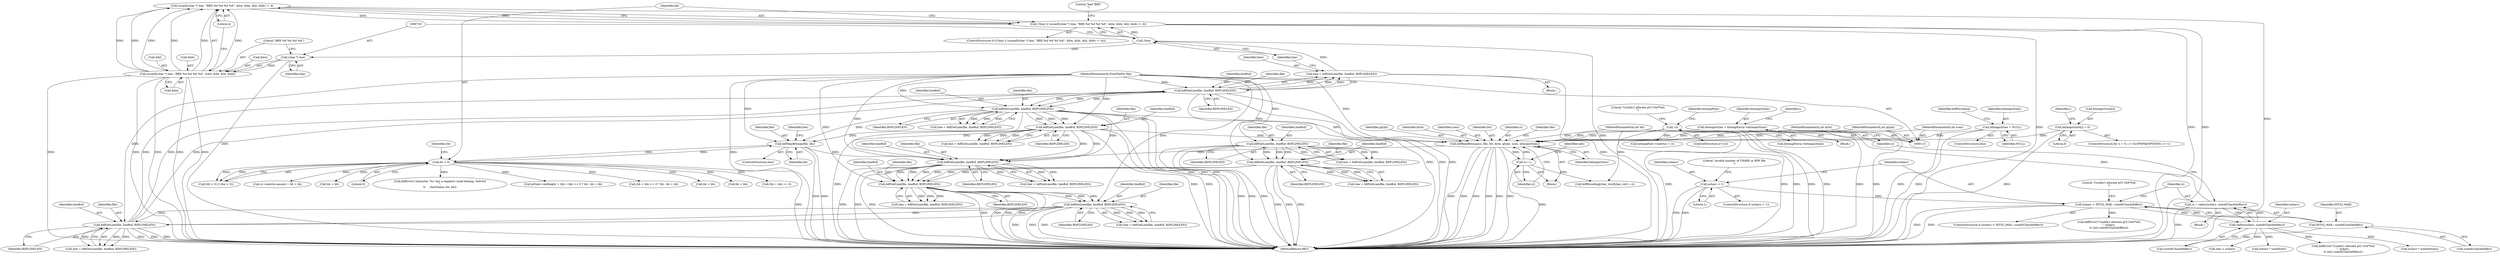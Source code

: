 digraph "0_libxfont_4d024ac10f964f6bd372ae0dd14f02772a6e5f63@API" {
"1000717" [label="(Call,sscanf((char *) line, \"BBX %d %d %d %d\", &bw, &bh, &bl, &bb) != 4)"];
"1000718" [label="(Call,sscanf((char *) line, \"BBX %d %d %d %d\", &bw, &bh, &bl, &bb))"];
"1000719" [label="(Call,(char *) line)"];
"1000715" [label="(Call,!line)"];
"1000707" [label="(Call,line = bdfGetLine(file, lineBuf, BDFLINELEN))"];
"1000709" [label="(Call,bdfGetLine(file, lineBuf, BDFLINELEN))"];
"1000676" [label="(Call,bdfGetLine(file, lineBuf, BDFLINELEN))"];
"1000634" [label="(Call,bdfGetLine(file, lineBuf, BDFLINELEN))"];
"1000408" [label="(Call,bdfGetLine(file, lineBuf, BDFLINELEN))"];
"1000940" [label="(Call,bdfGetLine(file, lineBuf, BDFLINELEN))"];
"1000935" [label="(Call,bdfSkipBitmap(file, bh))"];
"1000753" [label="(Call,bdfGetLine(file, lineBuf, BDFLINELEN))"];
"1000116" [label="(MethodParameterIn,FontFilePtr file)"];
"1000799" [label="(Call,bdfGetLine(file, lineBuf, BDFLINELEN))"];
"1000738" [label="(Call,bh < 0)"];
"1000922" [label="(Call,bdfReadBitmap(ci, file, bit, byte, glyph, scan, bitmapsSizes))"];
"1000930" [label="(Call,ci++)"];
"1000250" [label="(Call,!ci)"];
"1000243" [label="(Call,ci = calloc(nchars, sizeof(CharInfoRec)))"];
"1000245" [label="(Call,calloc(nchars, sizeof(CharInfoRec)))"];
"1000228" [label="(Call,nchars > INT32_MAX / sizeof(CharInfoRec))"];
"1000219" [label="(Call,nchars < 1)"];
"1000230" [label="(Call,INT32_MAX / sizeof(CharInfoRec))"];
"1000119" [label="(MethodParameterIn,int bit)"];
"1000120" [label="(MethodParameterIn,int byte)"];
"1000121" [label="(MethodParameterIn,int glyph)"];
"1000122" [label="(MethodParameterIn,int scan)"];
"1000159" [label="(Call,bitmapsSizes = bitmapExtra->bitmapsSizes)"];
"1000179" [label="(Call,bitmapsSizes = NULL)"];
"1000173" [label="(Call,bitmapsSizes[i] = 0)"];
"1000321" [label="(Call,bdfGetLine(file, lineBuf, BDFLINELEN))"];
"1000196" [label="(Call,bdfGetLine(file, lineBuf, BDFLINELEN))"];
"1000714" [label="(Call,(!line) || (sscanf((char *) line, \"BBX %d %d %d %d\", &bw, &bh, &bl, &bb) != 4))"];
"1000369" [label="(Block,)"];
"1000755" [label="(Identifier,lineBuf)"];
"1000679" [label="(Identifier,BDFLINELEN)"];
"1000637" [label="(Identifier,BDFLINELEN)"];
"1000754" [label="(Identifier,file)"];
"1000219" [label="(Call,nchars < 1)"];
"1000707" [label="(Call,line = bdfGetLine(file, lineBuf, BDFLINELEN))"];
"1000721" [label="(Identifier,line)"];
"1000710" [label="(Identifier,file)"];
"1000632" [label="(Call,line = bdfGetLine(file, lineBuf, BDFLINELEN))"];
"1000870" [label="(Call,bh + bb)"];
"1000933" [label="(Identifier,ndx)"];
"1000261" [label="(Call,bitmapFont->metrics = ci)"];
"1000714" [label="(Call,(!line) || (sscanf((char *) line, \"BBX %d %d %d %d\", &bw, &bh, &bl, &bb) != 4))"];
"1000712" [label="(Identifier,BDFLINELEN)"];
"1000164" [label="(ControlStructure,for (i = 0; i < GLYPHPADOPTIONS; i++))"];
"1000927" [label="(Identifier,glyph)"];
"1000711" [label="(Identifier,lineBuf)"];
"1000166" [label="(Identifier,i)"];
"1000324" [label="(Identifier,BDFLINELEN)"];
"1000943" [label="(Identifier,BDFLINELEN)"];
"1000123" [label="(Block,)"];
"1000756" [label="(Identifier,BDFLINELEN)"];
"1000936" [label="(Identifier,file)"];
"1000715" [label="(Call,!line)"];
"1000231" [label="(Identifier,INT32_MAX)"];
"1000734" [label="(Literal,\"bad 'BBX'\n\")"];
"1000713" [label="(ControlStructure,if ((!line) || (sscanf((char *) line, \"BBX %d %d %d %d\", &bw, &bh, &bl, &bb) != 4)))"];
"1000636" [label="(Identifier,lineBuf)"];
"1000220" [label="(Identifier,nchars)"];
"1000676" [label="(Call,bdfGetLine(file, lineBuf, BDFLINELEN))"];
"1000939" [label="(Identifier,line)"];
"1000725" [label="(Call,&bh)"];
"1000738" [label="(Call,bh < 0)"];
"1000322" [label="(Identifier,file)"];
"1000243" [label="(Call,ci = calloc(nchars, sizeof(CharInfoRec)))"];
"1000876" [label="(Block,)"];
"1000236" [label="(Literal,\"Couldn't allocate pCI (%d*%d)\n\")"];
"1000864" [label="(Call,(bh + bb) <= 0)"];
"1000674" [label="(Call,line = bdfGetLine(file, lineBuf, BDFLINELEN))"];
"1000922" [label="(Call,bdfReadBitmap(ci, file, bit, byte, glyph, scan, bitmapsSizes))"];
"1000300" [label="(Call,nchars * sizeof(int))"];
"1000940" [label="(Call,bdfGetLine(file, lineBuf, BDFLINELEN))"];
"1000719" [label="(Call,(char *) line)"];
"1000722" [label="(Literal,\"BBX %d %d %d %d\")"];
"1000678" [label="(Identifier,lineBuf)"];
"1000709" [label="(Call,bdfGetLine(file, lineBuf, BDFLINELEN))"];
"1000623" [label="(Call,bdfEncoding[char_row][char_col] = ci)"];
"1000198" [label="(Identifier,lineBuf)"];
"1000160" [label="(Identifier,bitmapsSizes)"];
"1000634" [label="(Call,bdfGetLine(file, lineBuf, BDFLINELEN))"];
"1000197" [label="(Identifier,file)"];
"1000753" [label="(Call,bdfGetLine(file, lineBuf, BDFLINELEN))"];
"1000228" [label="(Call,nchars > INT32_MAX / sizeof(CharInfoRec))"];
"1000119" [label="(MethodParameterIn,int bit)"];
"1000224" [label="(Literal,\"invalid number of CHARS in BDF file\n\")"];
"1000410" [label="(Identifier,lineBuf)"];
"1000180" [label="(Identifier,bitmapsSizes)"];
"1000737" [label="(Call,(bh < 0) || (bw < 0))"];
"1000218" [label="(ControlStructure,if (nchars < 1))"];
"1000121" [label="(MethodParameterIn,int glyph)"];
"1000723" [label="(Call,&bw)"];
"1000194" [label="(Call,line = bdfGetLine(file, lineBuf, BDFLINELEN))"];
"1000797" [label="(Call,line = bdfGetLine(file, lineBuf, BDFLINELEN))"];
"1000179" [label="(Call,bitmapsSizes = NULL)"];
"1000159" [label="(Call,bitmapsSizes = bitmapExtra->bitmapsSizes)"];
"1000245" [label="(Call,calloc(nchars, sizeof(CharInfoRec)))"];
"1000244" [label="(Identifier,ci)"];
"1000930" [label="(Call,ci++)"];
"1000253" [label="(Call,bdfError(\"Couldn't allocate pCI (%d*%d)\n\", nchars,\n\t\t (int) sizeof(CharInfoRec)))"];
"1000708" [label="(Identifier,line)"];
"1000408" [label="(Call,bdfGetLine(file, lineBuf, BDFLINELEN))"];
"1000409" [label="(Identifier,file)"];
"1000229" [label="(Identifier,nchars)"];
"1000716" [label="(Identifier,line)"];
"1000177" [label="(Literal,0)"];
"1000801" [label="(Identifier,lineBuf)"];
"1000274" [label="(Call,nchars * sizeof(Atom))"];
"1000934" [label="(ControlStructure,else)"];
"1000937" [label="(Identifier,bh)"];
"1000926" [label="(Identifier,byte)"];
"1000251" [label="(Identifier,ci)"];
"1000942" [label="(Identifier,lineBuf)"];
"1000230" [label="(Call,INT32_MAX / sizeof(CharInfoRec))"];
"1000893" [label="(Call,ci->metrics.ascent = bh + bb)"];
"1000928" [label="(Identifier,scan)"];
"1001224" [label="(MethodReturn,RET)"];
"1000227" [label="(ControlStructure,if (nchars > INT32_MAX / sizeof(CharInfoRec)))"];
"1000411" [label="(Identifier,BDFLINELEN)"];
"1000717" [label="(Call,sscanf((char *) line, \"BBX %d %d %d %d\", &bw, &bh, &bl, &bb) != 4)"];
"1000196" [label="(Call,bdfGetLine(file, lineBuf, BDFLINELEN))"];
"1000731" [label="(Literal,4)"];
"1000323" [label="(Identifier,lineBuf)"];
"1000249" [label="(ControlStructure,if (!ci))"];
"1000929" [label="(Identifier,bitmapsSizes)"];
"1000174" [label="(Call,bitmapsSizes[i])"];
"1000250" [label="(Call,!ci)"];
"1000718" [label="(Call,sscanf((char *) line, \"BBX %d %d %d %d\", &bw, &bh, &bl, &bb))"];
"1000925" [label="(Identifier,bit)"];
"1000247" [label="(Call,sizeof(CharInfoRec))"];
"1000923" [label="(Identifier,ci)"];
"1000173" [label="(Call,bitmapsSizes[i] = 0)"];
"1000800" [label="(Identifier,file)"];
"1000246" [label="(Identifier,nchars)"];
"1000361" [label="(Call,ndx < nchars)"];
"1000120" [label="(MethodParameterIn,int byte)"];
"1000899" [label="(Call,bh + bb)"];
"1000802" [label="(Identifier,BDFLINELEN)"];
"1000232" [label="(Call,sizeof(CharInfoRec))"];
"1000158" [label="(Block,)"];
"1000740" [label="(Literal,0)"];
"1000235" [label="(Call,bdfError(\"Couldn't allocate pCI (%d*%d)\n\", nchars,\n\t\t (int) sizeof(CharInfoRec)))"];
"1000745" [label="(Call,bdfError(\"character '%s' has a negative sized bitmap, %dx%d\n\",\n\t\t     charName, bw, bh))"];
"1000321" [label="(Call,bdfGetLine(file, lineBuf, BDFLINELEN))"];
"1000859" [label="(Call,pState->exHeight = (bh + bb) <= 0 ? bh : bh + bb)"];
"1000199" [label="(Identifier,BDFLINELEN)"];
"1000727" [label="(Call,&bl)"];
"1000751" [label="(Call,line = bdfGetLine(file, lineBuf, BDFLINELEN))"];
"1000319" [label="(Call,line = bdfGetLine(file, lineBuf, BDFLINELEN))"];
"1000406" [label="(Call,line = bdfGetLine(file, lineBuf, BDFLINELEN))"];
"1000938" [label="(Call,line = bdfGetLine(file, lineBuf, BDFLINELEN))"];
"1000161" [label="(Call,bitmapExtra->bitmapsSizes)"];
"1000863" [label="(Call,(bh + bb) <= 0 ? bh : bh + bb)"];
"1000263" [label="(Identifier,bitmapFont)"];
"1000178" [label="(ControlStructure,else)"];
"1000865" [label="(Call,bh + bb)"];
"1000739" [label="(Identifier,bh)"];
"1000941" [label="(Identifier,file)"];
"1000116" [label="(MethodParameterIn,FontFilePtr file)"];
"1000729" [label="(Call,&bb)"];
"1000677" [label="(Identifier,file)"];
"1000221" [label="(Literal,1)"];
"1000924" [label="(Identifier,file)"];
"1000935" [label="(Call,bdfSkipBitmap(file, bh))"];
"1000799" [label="(Call,bdfGetLine(file, lineBuf, BDFLINELEN))"];
"1000254" [label="(Literal,\"Couldn't allocate pCI (%d*%d)\n\")"];
"1000183" [label="(Identifier,bdfEncoding)"];
"1000742" [label="(Identifier,bw)"];
"1000181" [label="(Identifier,NULL)"];
"1000122" [label="(MethodParameterIn,int scan)"];
"1000635" [label="(Identifier,file)"];
"1000172" [label="(Identifier,i)"];
"1000931" [label="(Identifier,ci)"];
"1000717" -> "1000714"  [label="AST: "];
"1000717" -> "1000731"  [label="CFG: "];
"1000718" -> "1000717"  [label="AST: "];
"1000731" -> "1000717"  [label="AST: "];
"1000714" -> "1000717"  [label="CFG: "];
"1000717" -> "1001224"  [label="DDG: "];
"1000717" -> "1000714"  [label="DDG: "];
"1000717" -> "1000714"  [label="DDG: "];
"1000718" -> "1000717"  [label="DDG: "];
"1000718" -> "1000717"  [label="DDG: "];
"1000718" -> "1000717"  [label="DDG: "];
"1000718" -> "1000717"  [label="DDG: "];
"1000718" -> "1000717"  [label="DDG: "];
"1000718" -> "1000717"  [label="DDG: "];
"1000718" -> "1000729"  [label="CFG: "];
"1000719" -> "1000718"  [label="AST: "];
"1000722" -> "1000718"  [label="AST: "];
"1000723" -> "1000718"  [label="AST: "];
"1000725" -> "1000718"  [label="AST: "];
"1000727" -> "1000718"  [label="AST: "];
"1000729" -> "1000718"  [label="AST: "];
"1000731" -> "1000718"  [label="CFG: "];
"1000718" -> "1001224"  [label="DDG: "];
"1000718" -> "1001224"  [label="DDG: "];
"1000718" -> "1001224"  [label="DDG: "];
"1000718" -> "1001224"  [label="DDG: "];
"1000718" -> "1001224"  [label="DDG: "];
"1000719" -> "1000718"  [label="DDG: "];
"1000719" -> "1000721"  [label="CFG: "];
"1000720" -> "1000719"  [label="AST: "];
"1000721" -> "1000719"  [label="AST: "];
"1000722" -> "1000719"  [label="CFG: "];
"1000719" -> "1001224"  [label="DDG: "];
"1000715" -> "1000719"  [label="DDG: "];
"1000715" -> "1000714"  [label="AST: "];
"1000715" -> "1000716"  [label="CFG: "];
"1000716" -> "1000715"  [label="AST: "];
"1000720" -> "1000715"  [label="CFG: "];
"1000714" -> "1000715"  [label="CFG: "];
"1000715" -> "1001224"  [label="DDG: "];
"1000715" -> "1000714"  [label="DDG: "];
"1000707" -> "1000715"  [label="DDG: "];
"1000707" -> "1000369"  [label="AST: "];
"1000707" -> "1000709"  [label="CFG: "];
"1000708" -> "1000707"  [label="AST: "];
"1000709" -> "1000707"  [label="AST: "];
"1000716" -> "1000707"  [label="CFG: "];
"1000707" -> "1001224"  [label="DDG: "];
"1000709" -> "1000707"  [label="DDG: "];
"1000709" -> "1000707"  [label="DDG: "];
"1000709" -> "1000707"  [label="DDG: "];
"1000709" -> "1000712"  [label="CFG: "];
"1000710" -> "1000709"  [label="AST: "];
"1000711" -> "1000709"  [label="AST: "];
"1000712" -> "1000709"  [label="AST: "];
"1000709" -> "1001224"  [label="DDG: "];
"1000709" -> "1001224"  [label="DDG: "];
"1000709" -> "1001224"  [label="DDG: "];
"1000676" -> "1000709"  [label="DDG: "];
"1000676" -> "1000709"  [label="DDG: "];
"1000676" -> "1000709"  [label="DDG: "];
"1000116" -> "1000709"  [label="DDG: "];
"1000709" -> "1000753"  [label="DDG: "];
"1000709" -> "1000753"  [label="DDG: "];
"1000709" -> "1000753"  [label="DDG: "];
"1000676" -> "1000674"  [label="AST: "];
"1000676" -> "1000679"  [label="CFG: "];
"1000677" -> "1000676"  [label="AST: "];
"1000678" -> "1000676"  [label="AST: "];
"1000679" -> "1000676"  [label="AST: "];
"1000674" -> "1000676"  [label="CFG: "];
"1000676" -> "1001224"  [label="DDG: "];
"1000676" -> "1001224"  [label="DDG: "];
"1000676" -> "1001224"  [label="DDG: "];
"1000676" -> "1000674"  [label="DDG: "];
"1000676" -> "1000674"  [label="DDG: "];
"1000676" -> "1000674"  [label="DDG: "];
"1000634" -> "1000676"  [label="DDG: "];
"1000634" -> "1000676"  [label="DDG: "];
"1000634" -> "1000676"  [label="DDG: "];
"1000116" -> "1000676"  [label="DDG: "];
"1000634" -> "1000632"  [label="AST: "];
"1000634" -> "1000637"  [label="CFG: "];
"1000635" -> "1000634"  [label="AST: "];
"1000636" -> "1000634"  [label="AST: "];
"1000637" -> "1000634"  [label="AST: "];
"1000632" -> "1000634"  [label="CFG: "];
"1000634" -> "1001224"  [label="DDG: "];
"1000634" -> "1001224"  [label="DDG: "];
"1000634" -> "1001224"  [label="DDG: "];
"1000634" -> "1000632"  [label="DDG: "];
"1000634" -> "1000632"  [label="DDG: "];
"1000634" -> "1000632"  [label="DDG: "];
"1000408" -> "1000634"  [label="DDG: "];
"1000408" -> "1000634"  [label="DDG: "];
"1000408" -> "1000634"  [label="DDG: "];
"1000116" -> "1000634"  [label="DDG: "];
"1000408" -> "1000406"  [label="AST: "];
"1000408" -> "1000411"  [label="CFG: "];
"1000409" -> "1000408"  [label="AST: "];
"1000410" -> "1000408"  [label="AST: "];
"1000411" -> "1000408"  [label="AST: "];
"1000406" -> "1000408"  [label="CFG: "];
"1000408" -> "1001224"  [label="DDG: "];
"1000408" -> "1001224"  [label="DDG: "];
"1000408" -> "1001224"  [label="DDG: "];
"1000408" -> "1000406"  [label="DDG: "];
"1000408" -> "1000406"  [label="DDG: "];
"1000408" -> "1000406"  [label="DDG: "];
"1000940" -> "1000408"  [label="DDG: "];
"1000940" -> "1000408"  [label="DDG: "];
"1000940" -> "1000408"  [label="DDG: "];
"1000321" -> "1000408"  [label="DDG: "];
"1000321" -> "1000408"  [label="DDG: "];
"1000321" -> "1000408"  [label="DDG: "];
"1000116" -> "1000408"  [label="DDG: "];
"1000940" -> "1000938"  [label="AST: "];
"1000940" -> "1000943"  [label="CFG: "];
"1000941" -> "1000940"  [label="AST: "];
"1000942" -> "1000940"  [label="AST: "];
"1000943" -> "1000940"  [label="AST: "];
"1000938" -> "1000940"  [label="CFG: "];
"1000940" -> "1001224"  [label="DDG: "];
"1000940" -> "1001224"  [label="DDG: "];
"1000940" -> "1001224"  [label="DDG: "];
"1000940" -> "1000938"  [label="DDG: "];
"1000940" -> "1000938"  [label="DDG: "];
"1000940" -> "1000938"  [label="DDG: "];
"1000935" -> "1000940"  [label="DDG: "];
"1000922" -> "1000940"  [label="DDG: "];
"1000116" -> "1000940"  [label="DDG: "];
"1000753" -> "1000940"  [label="DDG: "];
"1000753" -> "1000940"  [label="DDG: "];
"1000799" -> "1000940"  [label="DDG: "];
"1000799" -> "1000940"  [label="DDG: "];
"1000935" -> "1000934"  [label="AST: "];
"1000935" -> "1000937"  [label="CFG: "];
"1000936" -> "1000935"  [label="AST: "];
"1000937" -> "1000935"  [label="AST: "];
"1000939" -> "1000935"  [label="CFG: "];
"1000935" -> "1001224"  [label="DDG: "];
"1000935" -> "1001224"  [label="DDG: "];
"1000935" -> "1000738"  [label="DDG: "];
"1000753" -> "1000935"  [label="DDG: "];
"1000799" -> "1000935"  [label="DDG: "];
"1000116" -> "1000935"  [label="DDG: "];
"1000738" -> "1000935"  [label="DDG: "];
"1000753" -> "1000751"  [label="AST: "];
"1000753" -> "1000756"  [label="CFG: "];
"1000754" -> "1000753"  [label="AST: "];
"1000755" -> "1000753"  [label="AST: "];
"1000756" -> "1000753"  [label="AST: "];
"1000751" -> "1000753"  [label="CFG: "];
"1000753" -> "1001224"  [label="DDG: "];
"1000753" -> "1001224"  [label="DDG: "];
"1000753" -> "1001224"  [label="DDG: "];
"1000753" -> "1000751"  [label="DDG: "];
"1000753" -> "1000751"  [label="DDG: "];
"1000753" -> "1000751"  [label="DDG: "];
"1000116" -> "1000753"  [label="DDG: "];
"1000753" -> "1000799"  [label="DDG: "];
"1000753" -> "1000799"  [label="DDG: "];
"1000753" -> "1000799"  [label="DDG: "];
"1000753" -> "1000922"  [label="DDG: "];
"1000116" -> "1000115"  [label="AST: "];
"1000116" -> "1001224"  [label="DDG: "];
"1000116" -> "1000196"  [label="DDG: "];
"1000116" -> "1000321"  [label="DDG: "];
"1000116" -> "1000799"  [label="DDG: "];
"1000116" -> "1000922"  [label="DDG: "];
"1000799" -> "1000797"  [label="AST: "];
"1000799" -> "1000802"  [label="CFG: "];
"1000800" -> "1000799"  [label="AST: "];
"1000801" -> "1000799"  [label="AST: "];
"1000802" -> "1000799"  [label="AST: "];
"1000797" -> "1000799"  [label="CFG: "];
"1000799" -> "1001224"  [label="DDG: "];
"1000799" -> "1001224"  [label="DDG: "];
"1000799" -> "1001224"  [label="DDG: "];
"1000799" -> "1000797"  [label="DDG: "];
"1000799" -> "1000797"  [label="DDG: "];
"1000799" -> "1000797"  [label="DDG: "];
"1000799" -> "1000922"  [label="DDG: "];
"1000738" -> "1000737"  [label="AST: "];
"1000738" -> "1000740"  [label="CFG: "];
"1000739" -> "1000738"  [label="AST: "];
"1000740" -> "1000738"  [label="AST: "];
"1000742" -> "1000738"  [label="CFG: "];
"1000737" -> "1000738"  [label="CFG: "];
"1000738" -> "1001224"  [label="DDG: "];
"1000738" -> "1000737"  [label="DDG: "];
"1000738" -> "1000737"  [label="DDG: "];
"1000738" -> "1000745"  [label="DDG: "];
"1000738" -> "1000859"  [label="DDG: "];
"1000738" -> "1000864"  [label="DDG: "];
"1000738" -> "1000865"  [label="DDG: "];
"1000738" -> "1000863"  [label="DDG: "];
"1000738" -> "1000870"  [label="DDG: "];
"1000738" -> "1000893"  [label="DDG: "];
"1000738" -> "1000899"  [label="DDG: "];
"1000922" -> "1000876"  [label="AST: "];
"1000922" -> "1000929"  [label="CFG: "];
"1000923" -> "1000922"  [label="AST: "];
"1000924" -> "1000922"  [label="AST: "];
"1000925" -> "1000922"  [label="AST: "];
"1000926" -> "1000922"  [label="AST: "];
"1000927" -> "1000922"  [label="AST: "];
"1000928" -> "1000922"  [label="AST: "];
"1000929" -> "1000922"  [label="AST: "];
"1000931" -> "1000922"  [label="CFG: "];
"1000922" -> "1001224"  [label="DDG: "];
"1000922" -> "1001224"  [label="DDG: "];
"1000922" -> "1001224"  [label="DDG: "];
"1000922" -> "1001224"  [label="DDG: "];
"1000922" -> "1001224"  [label="DDG: "];
"1000922" -> "1001224"  [label="DDG: "];
"1000930" -> "1000922"  [label="DDG: "];
"1000250" -> "1000922"  [label="DDG: "];
"1000119" -> "1000922"  [label="DDG: "];
"1000120" -> "1000922"  [label="DDG: "];
"1000121" -> "1000922"  [label="DDG: "];
"1000122" -> "1000922"  [label="DDG: "];
"1000159" -> "1000922"  [label="DDG: "];
"1000179" -> "1000922"  [label="DDG: "];
"1000173" -> "1000922"  [label="DDG: "];
"1000922" -> "1000930"  [label="DDG: "];
"1000930" -> "1000876"  [label="AST: "];
"1000930" -> "1000931"  [label="CFG: "];
"1000931" -> "1000930"  [label="AST: "];
"1000933" -> "1000930"  [label="CFG: "];
"1000930" -> "1001224"  [label="DDG: "];
"1000930" -> "1000623"  [label="DDG: "];
"1000250" -> "1000249"  [label="AST: "];
"1000250" -> "1000251"  [label="CFG: "];
"1000251" -> "1000250"  [label="AST: "];
"1000254" -> "1000250"  [label="CFG: "];
"1000263" -> "1000250"  [label="CFG: "];
"1000250" -> "1001224"  [label="DDG: "];
"1000250" -> "1001224"  [label="DDG: "];
"1000243" -> "1000250"  [label="DDG: "];
"1000250" -> "1000261"  [label="DDG: "];
"1000250" -> "1000623"  [label="DDG: "];
"1000243" -> "1000123"  [label="AST: "];
"1000243" -> "1000245"  [label="CFG: "];
"1000244" -> "1000243"  [label="AST: "];
"1000245" -> "1000243"  [label="AST: "];
"1000251" -> "1000243"  [label="CFG: "];
"1000243" -> "1001224"  [label="DDG: "];
"1000245" -> "1000243"  [label="DDG: "];
"1000245" -> "1000247"  [label="CFG: "];
"1000246" -> "1000245"  [label="AST: "];
"1000247" -> "1000245"  [label="AST: "];
"1000228" -> "1000245"  [label="DDG: "];
"1000245" -> "1000253"  [label="DDG: "];
"1000245" -> "1000274"  [label="DDG: "];
"1000245" -> "1000300"  [label="DDG: "];
"1000245" -> "1000361"  [label="DDG: "];
"1000228" -> "1000227"  [label="AST: "];
"1000228" -> "1000230"  [label="CFG: "];
"1000229" -> "1000228"  [label="AST: "];
"1000230" -> "1000228"  [label="AST: "];
"1000236" -> "1000228"  [label="CFG: "];
"1000244" -> "1000228"  [label="CFG: "];
"1000228" -> "1001224"  [label="DDG: "];
"1000228" -> "1001224"  [label="DDG: "];
"1000219" -> "1000228"  [label="DDG: "];
"1000230" -> "1000228"  [label="DDG: "];
"1000228" -> "1000235"  [label="DDG: "];
"1000219" -> "1000218"  [label="AST: "];
"1000219" -> "1000221"  [label="CFG: "];
"1000220" -> "1000219"  [label="AST: "];
"1000221" -> "1000219"  [label="AST: "];
"1000224" -> "1000219"  [label="CFG: "];
"1000229" -> "1000219"  [label="CFG: "];
"1000219" -> "1001224"  [label="DDG: "];
"1000219" -> "1001224"  [label="DDG: "];
"1000230" -> "1000232"  [label="CFG: "];
"1000231" -> "1000230"  [label="AST: "];
"1000232" -> "1000230"  [label="AST: "];
"1000230" -> "1001224"  [label="DDG: "];
"1000119" -> "1000115"  [label="AST: "];
"1000119" -> "1001224"  [label="DDG: "];
"1000120" -> "1000115"  [label="AST: "];
"1000120" -> "1001224"  [label="DDG: "];
"1000121" -> "1000115"  [label="AST: "];
"1000121" -> "1001224"  [label="DDG: "];
"1000122" -> "1000115"  [label="AST: "];
"1000122" -> "1001224"  [label="DDG: "];
"1000159" -> "1000158"  [label="AST: "];
"1000159" -> "1000161"  [label="CFG: "];
"1000160" -> "1000159"  [label="AST: "];
"1000161" -> "1000159"  [label="AST: "];
"1000166" -> "1000159"  [label="CFG: "];
"1000159" -> "1001224"  [label="DDG: "];
"1000159" -> "1001224"  [label="DDG: "];
"1000179" -> "1000178"  [label="AST: "];
"1000179" -> "1000181"  [label="CFG: "];
"1000180" -> "1000179"  [label="AST: "];
"1000181" -> "1000179"  [label="AST: "];
"1000183" -> "1000179"  [label="CFG: "];
"1000179" -> "1001224"  [label="DDG: "];
"1000173" -> "1000164"  [label="AST: "];
"1000173" -> "1000177"  [label="CFG: "];
"1000174" -> "1000173"  [label="AST: "];
"1000177" -> "1000173"  [label="AST: "];
"1000172" -> "1000173"  [label="CFG: "];
"1000173" -> "1001224"  [label="DDG: "];
"1000321" -> "1000319"  [label="AST: "];
"1000321" -> "1000324"  [label="CFG: "];
"1000322" -> "1000321"  [label="AST: "];
"1000323" -> "1000321"  [label="AST: "];
"1000324" -> "1000321"  [label="AST: "];
"1000319" -> "1000321"  [label="CFG: "];
"1000321" -> "1001224"  [label="DDG: "];
"1000321" -> "1001224"  [label="DDG: "];
"1000321" -> "1001224"  [label="DDG: "];
"1000321" -> "1000319"  [label="DDG: "];
"1000321" -> "1000319"  [label="DDG: "];
"1000321" -> "1000319"  [label="DDG: "];
"1000196" -> "1000321"  [label="DDG: "];
"1000196" -> "1000321"  [label="DDG: "];
"1000196" -> "1000321"  [label="DDG: "];
"1000196" -> "1000194"  [label="AST: "];
"1000196" -> "1000199"  [label="CFG: "];
"1000197" -> "1000196"  [label="AST: "];
"1000198" -> "1000196"  [label="AST: "];
"1000199" -> "1000196"  [label="AST: "];
"1000194" -> "1000196"  [label="CFG: "];
"1000196" -> "1001224"  [label="DDG: "];
"1000196" -> "1001224"  [label="DDG: "];
"1000196" -> "1001224"  [label="DDG: "];
"1000196" -> "1000194"  [label="DDG: "];
"1000196" -> "1000194"  [label="DDG: "];
"1000196" -> "1000194"  [label="DDG: "];
"1000714" -> "1000713"  [label="AST: "];
"1000734" -> "1000714"  [label="CFG: "];
"1000739" -> "1000714"  [label="CFG: "];
"1000714" -> "1001224"  [label="DDG: "];
"1000714" -> "1001224"  [label="DDG: "];
"1000714" -> "1001224"  [label="DDG: "];
}
